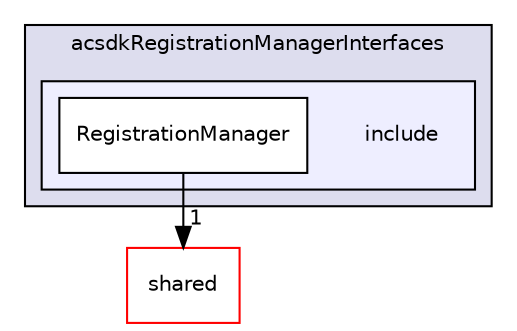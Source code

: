 digraph "/workplace/avs-device-sdk/core/acsdkRegistrationManagerInterfaces/include" {
  compound=true
  node [ fontsize="10", fontname="Helvetica"];
  edge [ labelfontsize="10", labelfontname="Helvetica"];
  subgraph clusterdir_ebd8ea06bd6775daf5a25f413a4a4aa2 {
    graph [ bgcolor="#ddddee", pencolor="black", label="acsdkRegistrationManagerInterfaces" fontname="Helvetica", fontsize="10", URL="dir_ebd8ea06bd6775daf5a25f413a4a4aa2.html"]
  subgraph clusterdir_ea71a0f92b3a6b19a5724167c78652cc {
    graph [ bgcolor="#eeeeff", pencolor="black", label="" URL="dir_ea71a0f92b3a6b19a5724167c78652cc.html"];
    dir_ea71a0f92b3a6b19a5724167c78652cc [shape=plaintext label="include"];
    dir_4f3022368d80289fa42c1c09a8ce036a [shape=box label="RegistrationManager" color="black" fillcolor="white" style="filled" URL="dir_4f3022368d80289fa42c1c09a8ce036a.html"];
  }
  }
  dir_9982052f7ce695d12571567315b2fafa [shape=box label="shared" fillcolor="white" style="filled" color="red" URL="dir_9982052f7ce695d12571567315b2fafa.html"];
  dir_4f3022368d80289fa42c1c09a8ce036a->dir_9982052f7ce695d12571567315b2fafa [headlabel="1", labeldistance=1.5 headhref="dir_000486_000598.html"];
}
